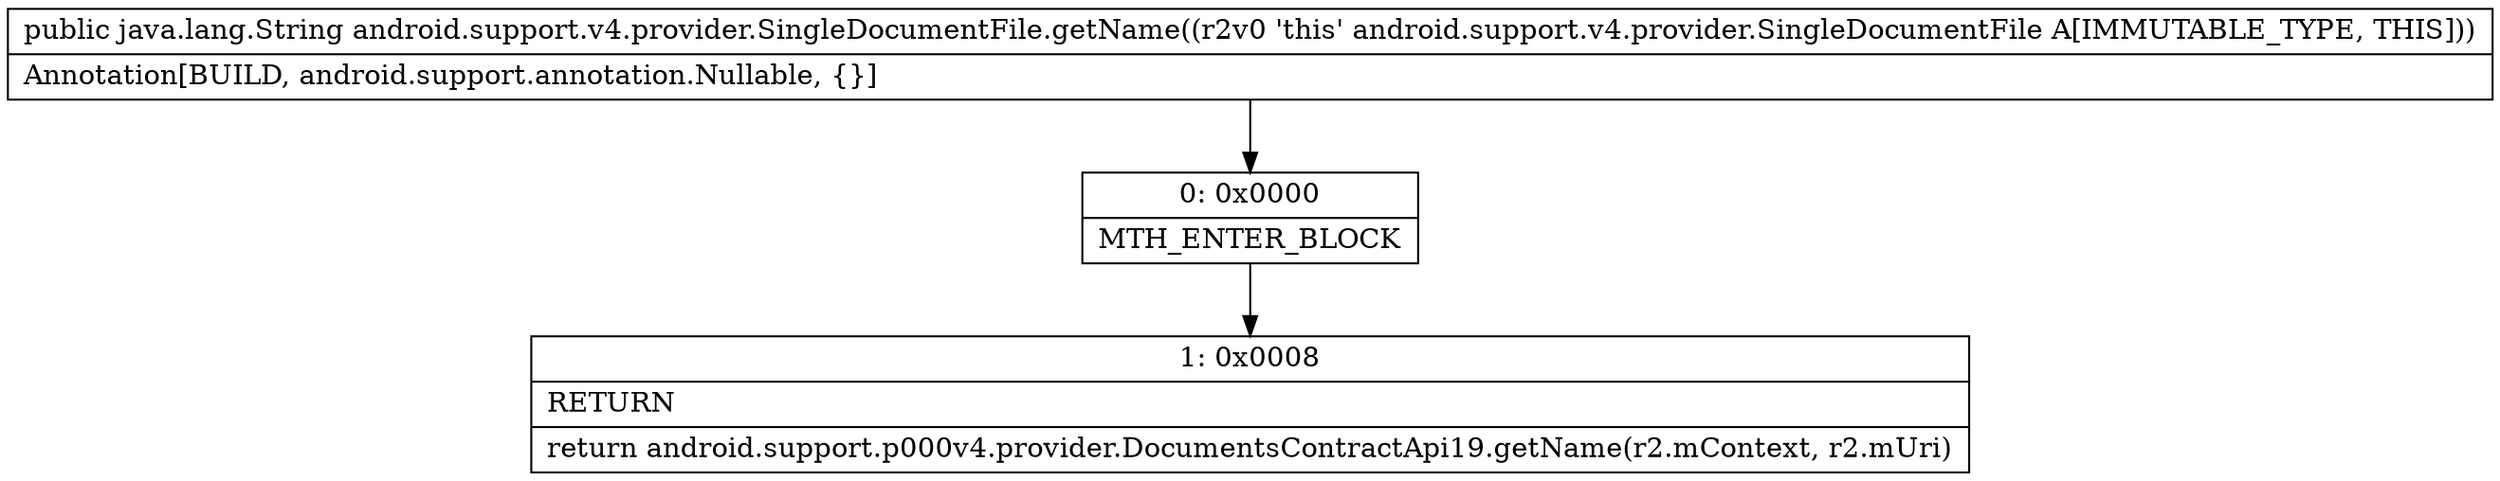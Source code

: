 digraph "CFG forandroid.support.v4.provider.SingleDocumentFile.getName()Ljava\/lang\/String;" {
Node_0 [shape=record,label="{0\:\ 0x0000|MTH_ENTER_BLOCK\l}"];
Node_1 [shape=record,label="{1\:\ 0x0008|RETURN\l|return android.support.p000v4.provider.DocumentsContractApi19.getName(r2.mContext, r2.mUri)\l}"];
MethodNode[shape=record,label="{public java.lang.String android.support.v4.provider.SingleDocumentFile.getName((r2v0 'this' android.support.v4.provider.SingleDocumentFile A[IMMUTABLE_TYPE, THIS]))  | Annotation[BUILD, android.support.annotation.Nullable, \{\}]\l}"];
MethodNode -> Node_0;
Node_0 -> Node_1;
}

